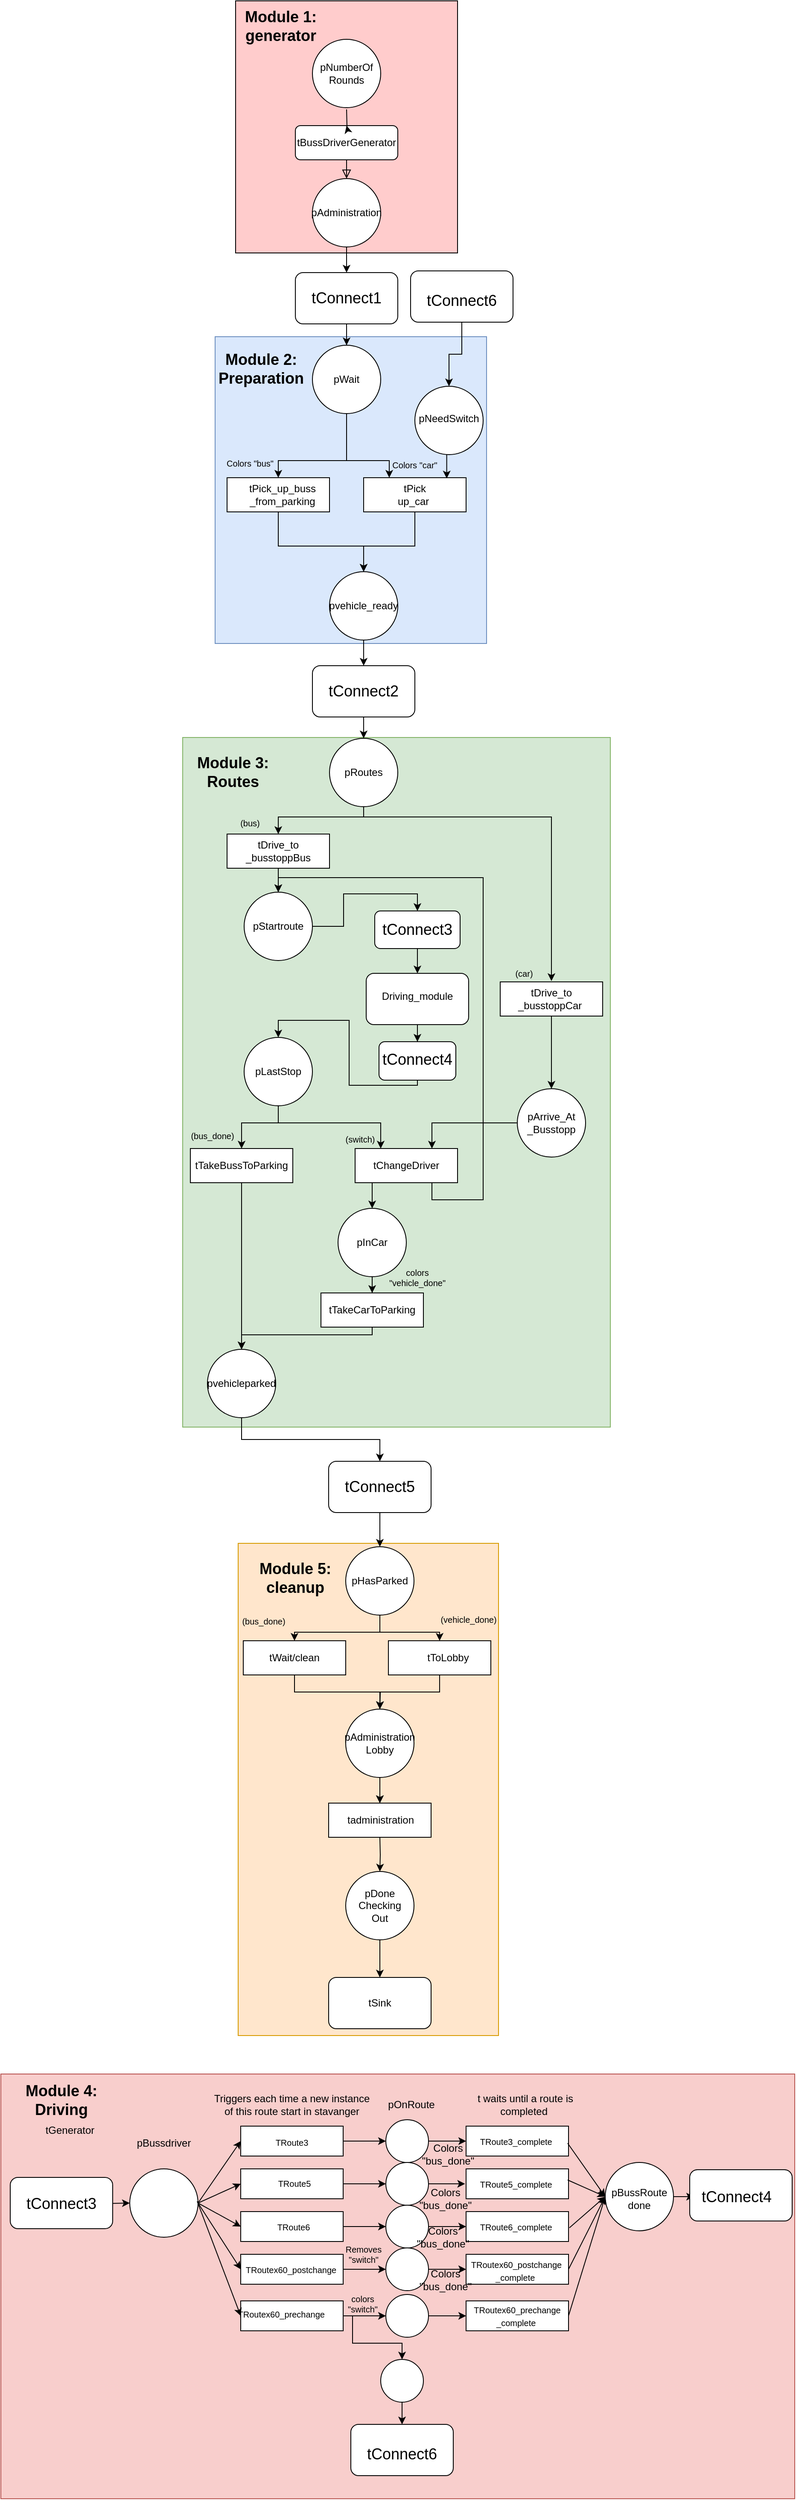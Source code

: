 <mxfile version="15.7.3" type="device"><diagram id="C5RBs43oDa-KdzZeNtuy" name="Page-1"><mxGraphModel dx="2462" dy="1914" grid="0" gridSize="10" guides="1" tooltips="1" connect="1" arrows="1" fold="1" page="0" pageScale="1" pageWidth="827" pageHeight="1169" math="0" shadow="0"><root><mxCell id="WIyWlLk6GJQsqaUBKTNV-0"/><mxCell id="WIyWlLk6GJQsqaUBKTNV-1" parent="WIyWlLk6GJQsqaUBKTNV-0"/><mxCell id="Y0ZDhXcXxqSFaHRM9jwh-70" value="" style="rounded=0;whiteSpace=wrap;html=1;fontSize=12;fillColor=#f8cecc;strokeColor=#b85450;" parent="WIyWlLk6GJQsqaUBKTNV-1" vertex="1"><mxGeometry x="-185" y="2003" width="930" height="497" as="geometry"/></mxCell><mxCell id="UIV8pSgh13lPTZIJmYiK-140" value="" style="rounded=0;whiteSpace=wrap;html=1;fontSize=12;fillColor=#FFCCCC;labelBackgroundColor=#FFCCCC;" parent="WIyWlLk6GJQsqaUBKTNV-1" vertex="1"><mxGeometry x="90" y="-423" width="260" height="295" as="geometry"/></mxCell><mxCell id="UIV8pSgh13lPTZIJmYiK-164" value="" style="rounded=0;whiteSpace=wrap;html=1;fontSize=12;fillColor=#ffe6cc;strokeColor=#d79b00;" parent="WIyWlLk6GJQsqaUBKTNV-1" vertex="1"><mxGeometry x="93" y="1382" width="305" height="576" as="geometry"/></mxCell><mxCell id="UIV8pSgh13lPTZIJmYiK-159" value="" style="rounded=0;whiteSpace=wrap;html=1;fontSize=12;fillColor=#dae8fc;strokeColor=#6c8ebf;" parent="WIyWlLk6GJQsqaUBKTNV-1" vertex="1"><mxGeometry x="66" y="-30" width="318" height="359" as="geometry"/></mxCell><mxCell id="UIV8pSgh13lPTZIJmYiK-162" value="" style="rounded=0;whiteSpace=wrap;html=1;fontSize=12;fillColor=#d5e8d4;strokeColor=#82b366;" parent="WIyWlLk6GJQsqaUBKTNV-1" vertex="1"><mxGeometry x="28" y="439" width="501" height="807" as="geometry"/></mxCell><mxCell id="WIyWlLk6GJQsqaUBKTNV-2" value="" style="rounded=0;html=1;jettySize=auto;orthogonalLoop=1;fontSize=11;endArrow=block;endFill=0;endSize=8;strokeWidth=1;shadow=0;labelBackgroundColor=none;edgeStyle=orthogonalEdgeStyle;" parent="WIyWlLk6GJQsqaUBKTNV-1" source="WIyWlLk6GJQsqaUBKTNV-3" target="UIV8pSgh13lPTZIJmYiK-0" edge="1"><mxGeometry relative="1" as="geometry"><mxPoint x="220" y="-195" as="targetPoint"/></mxGeometry></mxCell><mxCell id="WIyWlLk6GJQsqaUBKTNV-3" value="tBussDriverGenerator" style="rounded=1;whiteSpace=wrap;html=1;fontSize=12;glass=0;strokeWidth=1;shadow=0;" parent="WIyWlLk6GJQsqaUBKTNV-1" vertex="1"><mxGeometry x="160" y="-277" width="120" height="40" as="geometry"/></mxCell><mxCell id="UIV8pSgh13lPTZIJmYiK-4" style="edgeStyle=orthogonalEdgeStyle;rounded=0;orthogonalLoop=1;jettySize=auto;html=1;entryX=0.5;entryY=0;entryDx=0;entryDy=0;exitX=0.5;exitY=1;exitDx=0;exitDy=0;" parent="WIyWlLk6GJQsqaUBKTNV-1" source="UIV8pSgh13lPTZIJmYiK-154" target="UIV8pSgh13lPTZIJmYiK-3" edge="1"><mxGeometry relative="1" as="geometry"><Array as="points"><mxPoint x="220" y="115"/><mxPoint x="140" y="115"/></Array></mxGeometry></mxCell><mxCell id="UIV8pSgh13lPTZIJmYiK-116" style="edgeStyle=orthogonalEdgeStyle;rounded=0;orthogonalLoop=1;jettySize=auto;html=1;entryX=0.25;entryY=0;entryDx=0;entryDy=0;fontSize=12;exitX=0.5;exitY=1;exitDx=0;exitDy=0;" parent="WIyWlLk6GJQsqaUBKTNV-1" source="UIV8pSgh13lPTZIJmYiK-154" target="UIV8pSgh13lPTZIJmYiK-115" edge="1"><mxGeometry relative="1" as="geometry"><Array as="points"><mxPoint x="220" y="115"/><mxPoint x="270" y="115"/></Array></mxGeometry></mxCell><mxCell id="UIV8pSgh13lPTZIJmYiK-0" value="" style="ellipse;whiteSpace=wrap;html=1;aspect=fixed;" parent="WIyWlLk6GJQsqaUBKTNV-1" vertex="1"><mxGeometry x="180" y="-215" width="80" height="80" as="geometry"/></mxCell><mxCell id="UIV8pSgh13lPTZIJmYiK-1" value="pAdministration" style="text;html=1;strokeColor=none;fillColor=none;align=center;verticalAlign=middle;whiteSpace=wrap;rounded=0;" parent="WIyWlLk6GJQsqaUBKTNV-1" vertex="1"><mxGeometry x="200" y="-185" width="40" height="20" as="geometry"/></mxCell><mxCell id="UIV8pSgh13lPTZIJmYiK-63" style="edgeStyle=orthogonalEdgeStyle;rounded=0;orthogonalLoop=1;jettySize=auto;html=1;entryX=0.5;entryY=0;entryDx=0;entryDy=0;fontSize=12;" parent="WIyWlLk6GJQsqaUBKTNV-1" source="UIV8pSgh13lPTZIJmYiK-2" target="UIV8pSgh13lPTZIJmYiK-59" edge="1"><mxGeometry relative="1" as="geometry"><Array as="points"/></mxGeometry></mxCell><mxCell id="UIV8pSgh13lPTZIJmYiK-2" value="" style="rounded=0;whiteSpace=wrap;html=1;" parent="WIyWlLk6GJQsqaUBKTNV-1" vertex="1"><mxGeometry x="400" y="725" width="120" height="40" as="geometry"/></mxCell><mxCell id="UIV8pSgh13lPTZIJmYiK-15" style="edgeStyle=orthogonalEdgeStyle;rounded=0;orthogonalLoop=1;jettySize=auto;html=1;" parent="WIyWlLk6GJQsqaUBKTNV-1" source="UIV8pSgh13lPTZIJmYiK-3" target="UIV8pSgh13lPTZIJmYiK-21" edge="1"><mxGeometry relative="1" as="geometry"><mxPoint x="140" y="235" as="targetPoint"/><Array as="points"><mxPoint x="140" y="215"/><mxPoint x="240" y="215"/></Array></mxGeometry></mxCell><mxCell id="UIV8pSgh13lPTZIJmYiK-3" value="" style="rounded=0;whiteSpace=wrap;html=1;" parent="WIyWlLk6GJQsqaUBKTNV-1" vertex="1"><mxGeometry x="80" y="135" width="120" height="40" as="geometry"/></mxCell><mxCell id="UIV8pSgh13lPTZIJmYiK-6" value="tPick_up_buss&lt;br&gt;_from_parking" style="text;html=1;strokeColor=none;fillColor=none;align=center;verticalAlign=middle;whiteSpace=wrap;rounded=0;" parent="WIyWlLk6GJQsqaUBKTNV-1" vertex="1"><mxGeometry x="100" y="145" width="90" height="20" as="geometry"/></mxCell><mxCell id="UIV8pSgh13lPTZIJmYiK-7" value="tDrive_to _busstoppCar&amp;nbsp;" style="text;html=1;strokeColor=none;fillColor=none;align=center;verticalAlign=middle;whiteSpace=wrap;rounded=0;" parent="WIyWlLk6GJQsqaUBKTNV-1" vertex="1"><mxGeometry x="415" y="735" width="90" height="20" as="geometry"/></mxCell><mxCell id="UIV8pSgh13lPTZIJmYiK-24" style="edgeStyle=orthogonalEdgeStyle;rounded=0;orthogonalLoop=1;jettySize=auto;html=1;entryX=0.5;entryY=0;entryDx=0;entryDy=0;fontSize=18;" parent="WIyWlLk6GJQsqaUBKTNV-1" source="UIV8pSgh13lPTZIJmYiK-21" target="UIV8pSgh13lPTZIJmYiK-23" edge="1"><mxGeometry relative="1" as="geometry"/></mxCell><mxCell id="UIV8pSgh13lPTZIJmYiK-21" value="" style="ellipse;whiteSpace=wrap;html=1;aspect=fixed;" parent="WIyWlLk6GJQsqaUBKTNV-1" vertex="1"><mxGeometry x="200" y="245" width="80" height="80" as="geometry"/></mxCell><mxCell id="UIV8pSgh13lPTZIJmYiK-22" value="pvehicle_ready" style="text;html=1;strokeColor=none;fillColor=none;align=center;verticalAlign=middle;whiteSpace=wrap;rounded=0;" parent="WIyWlLk6GJQsqaUBKTNV-1" vertex="1"><mxGeometry x="220" y="275" width="40" height="20" as="geometry"/></mxCell><mxCell id="UIV8pSgh13lPTZIJmYiK-138" style="edgeStyle=orthogonalEdgeStyle;rounded=0;orthogonalLoop=1;jettySize=auto;html=1;entryX=0.5;entryY=0;entryDx=0;entryDy=0;fontSize=12;" parent="WIyWlLk6GJQsqaUBKTNV-1" source="UIV8pSgh13lPTZIJmYiK-23" target="UIV8pSgh13lPTZIJmYiK-137" edge="1"><mxGeometry relative="1" as="geometry"/></mxCell><mxCell id="UIV8pSgh13lPTZIJmYiK-23" value="" style="rounded=1;whiteSpace=wrap;html=1;" parent="WIyWlLk6GJQsqaUBKTNV-1" vertex="1"><mxGeometry x="180" y="355" width="120" height="60" as="geometry"/></mxCell><mxCell id="UIV8pSgh13lPTZIJmYiK-25" value="tConnect2" style="text;html=1;strokeColor=none;fillColor=none;align=center;verticalAlign=middle;whiteSpace=wrap;rounded=0;fontSize=18;" parent="WIyWlLk6GJQsqaUBKTNV-1" vertex="1"><mxGeometry x="190" y="375" width="100" height="20" as="geometry"/></mxCell><mxCell id="Y0ZDhXcXxqSFaHRM9jwh-4" style="edgeStyle=orthogonalEdgeStyle;rounded=0;orthogonalLoop=1;jettySize=auto;html=1;entryX=0.5;entryY=0;entryDx=0;entryDy=0;" parent="WIyWlLk6GJQsqaUBKTNV-1" source="UIV8pSgh13lPTZIJmYiK-27" target="Y0ZDhXcXxqSFaHRM9jwh-0" edge="1"><mxGeometry relative="1" as="geometry"/></mxCell><mxCell id="UIV8pSgh13lPTZIJmYiK-27" value="" style="ellipse;whiteSpace=wrap;html=1;aspect=fixed;" parent="WIyWlLk6GJQsqaUBKTNV-1" vertex="1"><mxGeometry x="100" y="620" width="80" height="80" as="geometry"/></mxCell><mxCell id="UIV8pSgh13lPTZIJmYiK-29" value="pStartroute" style="text;html=1;strokeColor=none;fillColor=none;align=center;verticalAlign=middle;whiteSpace=wrap;rounded=0;fontSize=12;" parent="WIyWlLk6GJQsqaUBKTNV-1" vertex="1"><mxGeometry x="120" y="650" width="40" height="20" as="geometry"/></mxCell><mxCell id="UIV8pSgh13lPTZIJmYiK-54" style="edgeStyle=orthogonalEdgeStyle;rounded=0;orthogonalLoop=1;jettySize=auto;html=1;fontSize=12;entryX=0.5;entryY=0;entryDx=0;entryDy=0;" parent="WIyWlLk6GJQsqaUBKTNV-1" source="UIV8pSgh13lPTZIJmYiK-43" target="UIV8pSgh13lPTZIJmYiK-52" edge="1"><mxGeometry relative="1" as="geometry"><Array as="points"><mxPoint x="140" y="890"/><mxPoint x="97" y="890"/></Array></mxGeometry></mxCell><mxCell id="UIV8pSgh13lPTZIJmYiK-55" style="edgeStyle=orthogonalEdgeStyle;rounded=0;orthogonalLoop=1;jettySize=auto;html=1;entryX=0.25;entryY=0;entryDx=0;entryDy=0;fontSize=12;" parent="WIyWlLk6GJQsqaUBKTNV-1" source="UIV8pSgh13lPTZIJmYiK-43" target="UIV8pSgh13lPTZIJmYiK-53" edge="1"><mxGeometry relative="1" as="geometry"><Array as="points"><mxPoint x="140" y="890"/><mxPoint x="260" y="890"/></Array></mxGeometry></mxCell><mxCell id="UIV8pSgh13lPTZIJmYiK-43" value="" style="ellipse;whiteSpace=wrap;html=1;aspect=fixed;fontSize=12;" parent="WIyWlLk6GJQsqaUBKTNV-1" vertex="1"><mxGeometry x="100" y="790" width="80" height="80" as="geometry"/></mxCell><mxCell id="UIV8pSgh13lPTZIJmYiK-44" value="pLastStop" style="text;html=1;strokeColor=none;fillColor=none;align=center;verticalAlign=middle;whiteSpace=wrap;rounded=0;fontSize=12;" parent="WIyWlLk6GJQsqaUBKTNV-1" vertex="1"><mxGeometry x="120" y="820" width="40" height="20" as="geometry"/></mxCell><mxCell id="UIV8pSgh13lPTZIJmYiK-70" style="edgeStyle=orthogonalEdgeStyle;rounded=0;orthogonalLoop=1;jettySize=auto;html=1;entryX=0.5;entryY=0;entryDx=0;entryDy=0;fontSize=12;" parent="WIyWlLk6GJQsqaUBKTNV-1" source="UIV8pSgh13lPTZIJmYiK-52" target="UIV8pSgh13lPTZIJmYiK-69" edge="1"><mxGeometry relative="1" as="geometry"/></mxCell><mxCell id="UIV8pSgh13lPTZIJmYiK-52" value="" style="rounded=0;whiteSpace=wrap;html=1;" parent="WIyWlLk6GJQsqaUBKTNV-1" vertex="1"><mxGeometry x="37" y="920" width="120" height="40" as="geometry"/></mxCell><mxCell id="UIV8pSgh13lPTZIJmYiK-97" style="edgeStyle=orthogonalEdgeStyle;rounded=0;orthogonalLoop=1;jettySize=auto;html=1;fontSize=12;" parent="WIyWlLk6GJQsqaUBKTNV-1" source="UIV8pSgh13lPTZIJmYiK-53" target="UIV8pSgh13lPTZIJmYiK-95" edge="1"><mxGeometry relative="1" as="geometry"><Array as="points"><mxPoint x="250" y="970"/><mxPoint x="250" y="970"/></Array></mxGeometry></mxCell><mxCell id="UIV8pSgh13lPTZIJmYiK-151" style="edgeStyle=orthogonalEdgeStyle;rounded=0;orthogonalLoop=1;jettySize=auto;html=1;exitX=0.75;exitY=1;exitDx=0;exitDy=0;entryX=0.5;entryY=0;entryDx=0;entryDy=0;fontSize=12;" parent="WIyWlLk6GJQsqaUBKTNV-1" source="UIV8pSgh13lPTZIJmYiK-53" target="UIV8pSgh13lPTZIJmYiK-27" edge="1"><mxGeometry relative="1" as="geometry"><Array as="points"><mxPoint x="320" y="980"/><mxPoint x="380" y="980"/><mxPoint x="380" y="603"/><mxPoint x="140" y="603"/></Array></mxGeometry></mxCell><mxCell id="UIV8pSgh13lPTZIJmYiK-53" value="" style="rounded=0;whiteSpace=wrap;html=1;" parent="WIyWlLk6GJQsqaUBKTNV-1" vertex="1"><mxGeometry x="230" y="920" width="120" height="40" as="geometry"/></mxCell><mxCell id="UIV8pSgh13lPTZIJmYiK-56" value="tTakeBussToParking" style="text;html=1;strokeColor=none;fillColor=none;align=center;verticalAlign=middle;whiteSpace=wrap;rounded=0;fontSize=12;" parent="WIyWlLk6GJQsqaUBKTNV-1" vertex="1"><mxGeometry x="77" y="930" width="40" height="20" as="geometry"/></mxCell><mxCell id="UIV8pSgh13lPTZIJmYiK-57" value="tChangeDriver" style="text;html=1;strokeColor=none;fillColor=none;align=center;verticalAlign=middle;whiteSpace=wrap;rounded=0;fontSize=12;" parent="WIyWlLk6GJQsqaUBKTNV-1" vertex="1"><mxGeometry x="270" y="930" width="40" height="20" as="geometry"/></mxCell><mxCell id="UIV8pSgh13lPTZIJmYiK-61" style="edgeStyle=orthogonalEdgeStyle;rounded=0;orthogonalLoop=1;jettySize=auto;html=1;entryX=0.75;entryY=0;entryDx=0;entryDy=0;fontSize=12;" parent="WIyWlLk6GJQsqaUBKTNV-1" source="UIV8pSgh13lPTZIJmYiK-59" target="UIV8pSgh13lPTZIJmYiK-53" edge="1"><mxGeometry relative="1" as="geometry"/></mxCell><mxCell id="UIV8pSgh13lPTZIJmYiK-59" value="" style="ellipse;whiteSpace=wrap;html=1;aspect=fixed;fontSize=12;" parent="WIyWlLk6GJQsqaUBKTNV-1" vertex="1"><mxGeometry x="420" y="850" width="80" height="80" as="geometry"/></mxCell><mxCell id="UIV8pSgh13lPTZIJmYiK-64" value="pArrive_At _Busstopp" style="text;html=1;strokeColor=none;fillColor=none;align=center;verticalAlign=middle;whiteSpace=wrap;rounded=0;fontSize=12;" parent="WIyWlLk6GJQsqaUBKTNV-1" vertex="1"><mxGeometry x="440" y="880" width="40" height="20" as="geometry"/></mxCell><mxCell id="UIV8pSgh13lPTZIJmYiK-66" style="edgeStyle=orthogonalEdgeStyle;rounded=0;orthogonalLoop=1;jettySize=auto;html=1;entryX=0.5;entryY=0;entryDx=0;entryDy=0;fontSize=18;" parent="WIyWlLk6GJQsqaUBKTNV-1" source="UIV8pSgh13lPTZIJmYiK-67" edge="1"><mxGeometry relative="1" as="geometry"><mxPoint x="259" y="1386" as="targetPoint"/></mxGeometry></mxCell><mxCell id="UIV8pSgh13lPTZIJmYiK-67" value="" style="rounded=1;whiteSpace=wrap;html=1;" parent="WIyWlLk6GJQsqaUBKTNV-1" vertex="1"><mxGeometry x="199" y="1286" width="120" height="60" as="geometry"/></mxCell><mxCell id="UIV8pSgh13lPTZIJmYiK-68" value="tConnect5" style="text;html=1;strokeColor=none;fillColor=none;align=center;verticalAlign=middle;whiteSpace=wrap;rounded=0;fontSize=18;" parent="WIyWlLk6GJQsqaUBKTNV-1" vertex="1"><mxGeometry x="209" y="1306" width="100" height="20" as="geometry"/></mxCell><mxCell id="Y0ZDhXcXxqSFaHRM9jwh-11" style="edgeStyle=orthogonalEdgeStyle;rounded=0;orthogonalLoop=1;jettySize=auto;html=1;entryX=0.5;entryY=0;entryDx=0;entryDy=0;exitX=0.5;exitY=1;exitDx=0;exitDy=0;" parent="WIyWlLk6GJQsqaUBKTNV-1" source="UIV8pSgh13lPTZIJmYiK-69" target="UIV8pSgh13lPTZIJmYiK-67" edge="1"><mxGeometry relative="1" as="geometry"/></mxCell><mxCell id="UIV8pSgh13lPTZIJmYiK-69" value="" style="ellipse;whiteSpace=wrap;html=1;aspect=fixed;fontSize=12;" parent="WIyWlLk6GJQsqaUBKTNV-1" vertex="1"><mxGeometry x="57" y="1155" width="80" height="80" as="geometry"/></mxCell><mxCell id="UIV8pSgh13lPTZIJmYiK-71" value="pvehicleparked" style="text;html=1;strokeColor=none;fillColor=none;align=center;verticalAlign=middle;whiteSpace=wrap;rounded=0;fontSize=12;" parent="WIyWlLk6GJQsqaUBKTNV-1" vertex="1"><mxGeometry x="77" y="1185" width="40" height="20" as="geometry"/></mxCell><mxCell id="UIV8pSgh13lPTZIJmYiK-78" style="edgeStyle=orthogonalEdgeStyle;rounded=0;orthogonalLoop=1;jettySize=auto;html=1;entryX=0.5;entryY=0;entryDx=0;entryDy=0;fontSize=12;" parent="WIyWlLk6GJQsqaUBKTNV-1" source="UIV8pSgh13lPTZIJmYiK-74" target="UIV8pSgh13lPTZIJmYiK-77" edge="1"><mxGeometry relative="1" as="geometry"><Array as="points"><mxPoint x="259" y="1486"/><mxPoint x="159" y="1486"/></Array></mxGeometry></mxCell><mxCell id="UIV8pSgh13lPTZIJmYiK-168" style="edgeStyle=orthogonalEdgeStyle;rounded=0;orthogonalLoop=1;jettySize=auto;html=1;entryX=0.5;entryY=0;entryDx=0;entryDy=0;fontSize=12;" parent="WIyWlLk6GJQsqaUBKTNV-1" source="UIV8pSgh13lPTZIJmYiK-74" target="UIV8pSgh13lPTZIJmYiK-166" edge="1"><mxGeometry relative="1" as="geometry"><Array as="points"><mxPoint x="259" y="1486"/><mxPoint x="329" y="1486"/></Array></mxGeometry></mxCell><mxCell id="UIV8pSgh13lPTZIJmYiK-74" value="" style="ellipse;whiteSpace=wrap;html=1;aspect=fixed;fontSize=12;" parent="WIyWlLk6GJQsqaUBKTNV-1" vertex="1"><mxGeometry x="219" y="1386" width="80" height="80" as="geometry"/></mxCell><mxCell id="UIV8pSgh13lPTZIJmYiK-75" value="pHasParked" style="text;html=1;strokeColor=none;fillColor=none;align=center;verticalAlign=middle;whiteSpace=wrap;rounded=0;fontSize=12;" parent="WIyWlLk6GJQsqaUBKTNV-1" vertex="1"><mxGeometry x="239" y="1416" width="40" height="20" as="geometry"/></mxCell><mxCell id="UIV8pSgh13lPTZIJmYiK-77" value="" style="rounded=0;whiteSpace=wrap;html=1;" parent="WIyWlLk6GJQsqaUBKTNV-1" vertex="1"><mxGeometry x="99" y="1496" width="120" height="40" as="geometry"/></mxCell><mxCell id="UIV8pSgh13lPTZIJmYiK-79" value="tWait/clean" style="text;html=1;strokeColor=none;fillColor=none;align=center;verticalAlign=middle;whiteSpace=wrap;rounded=0;fontSize=12;" parent="WIyWlLk6GJQsqaUBKTNV-1" vertex="1"><mxGeometry x="139" y="1506" width="40" height="20" as="geometry"/></mxCell><mxCell id="UIV8pSgh13lPTZIJmYiK-81" style="edgeStyle=orthogonalEdgeStyle;rounded=0;orthogonalLoop=1;jettySize=auto;html=1;entryX=0.5;entryY=0;entryDx=0;entryDy=0;fontSize=18;exitX=0.5;exitY=1;exitDx=0;exitDy=0;" parent="WIyWlLk6GJQsqaUBKTNV-1" source="UIV8pSgh13lPTZIJmYiK-77" edge="1"><mxGeometry relative="1" as="geometry"><mxPoint x="259" y="1576" as="targetPoint"/><mxPoint x="259" y="1536" as="sourcePoint"/></mxGeometry></mxCell><mxCell id="UIV8pSgh13lPTZIJmYiK-82" style="edgeStyle=orthogonalEdgeStyle;rounded=0;orthogonalLoop=1;jettySize=auto;html=1;entryX=0.5;entryY=0;entryDx=0;entryDy=0;fontSize=12;" parent="WIyWlLk6GJQsqaUBKTNV-1" source="UIV8pSgh13lPTZIJmYiK-83" edge="1"><mxGeometry relative="1" as="geometry"><mxPoint x="259" y="1686" as="targetPoint"/></mxGeometry></mxCell><mxCell id="UIV8pSgh13lPTZIJmYiK-83" value="" style="ellipse;whiteSpace=wrap;html=1;aspect=fixed;fontSize=12;" parent="WIyWlLk6GJQsqaUBKTNV-1" vertex="1"><mxGeometry x="219" y="1576" width="80" height="80" as="geometry"/></mxCell><mxCell id="UIV8pSgh13lPTZIJmYiK-84" value="pAdministration Lobby" style="text;html=1;strokeColor=none;fillColor=none;align=center;verticalAlign=middle;whiteSpace=wrap;rounded=0;fontSize=12;" parent="WIyWlLk6GJQsqaUBKTNV-1" vertex="1"><mxGeometry x="239" y="1606" width="40" height="20" as="geometry"/></mxCell><mxCell id="UIV8pSgh13lPTZIJmYiK-85" style="edgeStyle=orthogonalEdgeStyle;rounded=0;orthogonalLoop=1;jettySize=auto;html=1;entryX=0.5;entryY=0;entryDx=0;entryDy=0;fontSize=12;" parent="WIyWlLk6GJQsqaUBKTNV-1" target="UIV8pSgh13lPTZIJmYiK-86" edge="1"><mxGeometry relative="1" as="geometry"><mxPoint x="259" y="1656" as="sourcePoint"/></mxGeometry></mxCell><mxCell id="UIV8pSgh13lPTZIJmYiK-86" value="" style="rounded=0;whiteSpace=wrap;html=1;" parent="WIyWlLk6GJQsqaUBKTNV-1" vertex="1"><mxGeometry x="199" y="1686" width="120" height="40" as="geometry"/></mxCell><mxCell id="UIV8pSgh13lPTZIJmYiK-87" value="tadministration" style="text;html=1;strokeColor=none;fillColor=none;align=center;verticalAlign=middle;whiteSpace=wrap;rounded=0;fontSize=12;" parent="WIyWlLk6GJQsqaUBKTNV-1" vertex="1"><mxGeometry x="240" y="1696" width="40" height="20" as="geometry"/></mxCell><mxCell id="UIV8pSgh13lPTZIJmYiK-88" style="edgeStyle=orthogonalEdgeStyle;rounded=0;orthogonalLoop=1;jettySize=auto;html=1;entryX=0.5;entryY=0;entryDx=0;entryDy=0;fontSize=18;" parent="WIyWlLk6GJQsqaUBKTNV-1" edge="1"><mxGeometry relative="1" as="geometry"><mxPoint x="259" y="1766" as="targetPoint"/><mxPoint x="259" y="1726" as="sourcePoint"/></mxGeometry></mxCell><mxCell id="UIV8pSgh13lPTZIJmYiK-93" style="edgeStyle=orthogonalEdgeStyle;rounded=0;orthogonalLoop=1;jettySize=auto;html=1;fontSize=12;entryX=0.5;entryY=0;entryDx=0;entryDy=0;" parent="WIyWlLk6GJQsqaUBKTNV-1" source="UIV8pSgh13lPTZIJmYiK-90" target="UIV8pSgh13lPTZIJmYiK-92" edge="1"><mxGeometry relative="1" as="geometry"><mxPoint x="259" y="1886" as="targetPoint"/></mxGeometry></mxCell><mxCell id="UIV8pSgh13lPTZIJmYiK-90" value="" style="ellipse;whiteSpace=wrap;html=1;aspect=fixed;fontSize=12;" parent="WIyWlLk6GJQsqaUBKTNV-1" vertex="1"><mxGeometry x="219" y="1766" width="80" height="80" as="geometry"/></mxCell><mxCell id="UIV8pSgh13lPTZIJmYiK-91" value="pDone&lt;br&gt;Checking&lt;br&gt;Out" style="text;html=1;strokeColor=none;fillColor=none;align=center;verticalAlign=middle;whiteSpace=wrap;rounded=0;fontSize=12;" parent="WIyWlLk6GJQsqaUBKTNV-1" vertex="1"><mxGeometry x="239" y="1796" width="40" height="20" as="geometry"/></mxCell><mxCell id="UIV8pSgh13lPTZIJmYiK-92" value="" style="rounded=1;whiteSpace=wrap;html=1;fontSize=12;" parent="WIyWlLk6GJQsqaUBKTNV-1" vertex="1"><mxGeometry x="199" y="1890" width="120" height="60" as="geometry"/></mxCell><mxCell id="UIV8pSgh13lPTZIJmYiK-94" value="tSink" style="text;html=1;strokeColor=none;fillColor=none;align=center;verticalAlign=middle;whiteSpace=wrap;rounded=0;fontSize=12;" parent="WIyWlLk6GJQsqaUBKTNV-1" vertex="1"><mxGeometry x="239" y="1910" width="40" height="20" as="geometry"/></mxCell><mxCell id="UIV8pSgh13lPTZIJmYiK-106" style="edgeStyle=orthogonalEdgeStyle;rounded=0;orthogonalLoop=1;jettySize=auto;html=1;entryX=0.5;entryY=0;entryDx=0;entryDy=0;fontSize=12;" parent="WIyWlLk6GJQsqaUBKTNV-1" source="UIV8pSgh13lPTZIJmYiK-95" target="UIV8pSgh13lPTZIJmYiK-104" edge="1"><mxGeometry relative="1" as="geometry"/></mxCell><mxCell id="UIV8pSgh13lPTZIJmYiK-95" value="" style="ellipse;whiteSpace=wrap;html=1;aspect=fixed;fontSize=12;" parent="WIyWlLk6GJQsqaUBKTNV-1" vertex="1"><mxGeometry x="210" y="990" width="80" height="80" as="geometry"/></mxCell><mxCell id="UIV8pSgh13lPTZIJmYiK-96" value="pInCar" style="text;html=1;strokeColor=none;fillColor=none;align=center;verticalAlign=middle;whiteSpace=wrap;rounded=0;fontSize=12;" parent="WIyWlLk6GJQsqaUBKTNV-1" vertex="1"><mxGeometry x="230" y="1020" width="40" height="20" as="geometry"/></mxCell><mxCell id="UIV8pSgh13lPTZIJmYiK-130" style="edgeStyle=orthogonalEdgeStyle;rounded=0;orthogonalLoop=1;jettySize=auto;html=1;fontSize=12;entryX=0.5;entryY=0;entryDx=0;entryDy=0;" parent="WIyWlLk6GJQsqaUBKTNV-1" source="UIV8pSgh13lPTZIJmYiK-104" target="UIV8pSgh13lPTZIJmYiK-69" edge="1"><mxGeometry relative="1" as="geometry"><mxPoint x="20" y="990" as="targetPoint"/><Array as="points"><mxPoint x="250" y="1138"/><mxPoint x="97" y="1138"/></Array></mxGeometry></mxCell><mxCell id="UIV8pSgh13lPTZIJmYiK-104" value="" style="rounded=0;whiteSpace=wrap;html=1;" parent="WIyWlLk6GJQsqaUBKTNV-1" vertex="1"><mxGeometry x="190" y="1089" width="120" height="40" as="geometry"/></mxCell><mxCell id="UIV8pSgh13lPTZIJmYiK-105" value="tTakeCarToParking" style="text;html=1;strokeColor=none;fillColor=none;align=center;verticalAlign=middle;whiteSpace=wrap;rounded=0;fontSize=12;" parent="WIyWlLk6GJQsqaUBKTNV-1" vertex="1"><mxGeometry x="230" y="1099" width="40" height="20" as="geometry"/></mxCell><mxCell id="UIV8pSgh13lPTZIJmYiK-115" value="" style="rounded=0;whiteSpace=wrap;html=1;" parent="WIyWlLk6GJQsqaUBKTNV-1" vertex="1"><mxGeometry x="240" y="135" width="120" height="40" as="geometry"/></mxCell><mxCell id="UIV8pSgh13lPTZIJmYiK-136" style="edgeStyle=orthogonalEdgeStyle;rounded=0;orthogonalLoop=1;jettySize=auto;html=1;fontSize=12;" parent="WIyWlLk6GJQsqaUBKTNV-1" target="UIV8pSgh13lPTZIJmYiK-21" edge="1"><mxGeometry relative="1" as="geometry"><Array as="points"><mxPoint x="300" y="215"/><mxPoint x="240" y="215"/></Array><mxPoint x="300" y="175" as="sourcePoint"/></mxGeometry></mxCell><mxCell id="UIV8pSgh13lPTZIJmYiK-112" value="tPick up_car&amp;nbsp;" style="text;html=1;strokeColor=none;fillColor=none;align=center;verticalAlign=middle;whiteSpace=wrap;rounded=0;fontSize=12;" parent="WIyWlLk6GJQsqaUBKTNV-1" vertex="1"><mxGeometry x="280" y="145" width="40" height="20" as="geometry"/></mxCell><mxCell id="UIV8pSgh13lPTZIJmYiK-144" style="edgeStyle=orthogonalEdgeStyle;rounded=0;orthogonalLoop=1;jettySize=auto;html=1;entryX=0.5;entryY=0;entryDx=0;entryDy=0;fontSize=12;" parent="WIyWlLk6GJQsqaUBKTNV-1" source="UIV8pSgh13lPTZIJmYiK-137" target="UIV8pSgh13lPTZIJmYiK-141" edge="1"><mxGeometry relative="1" as="geometry"><Array as="points"><mxPoint x="240" y="532"/><mxPoint x="140" y="532"/></Array></mxGeometry></mxCell><mxCell id="UIV8pSgh13lPTZIJmYiK-149" style="edgeStyle=orthogonalEdgeStyle;rounded=0;orthogonalLoop=1;jettySize=auto;html=1;fontSize=12;" parent="WIyWlLk6GJQsqaUBKTNV-1" edge="1"><mxGeometry relative="1" as="geometry"><mxPoint x="240" y="522" as="sourcePoint"/><mxPoint x="460" y="724" as="targetPoint"/><Array as="points"><mxPoint x="240" y="532"/><mxPoint x="460" y="532"/></Array></mxGeometry></mxCell><mxCell id="UIV8pSgh13lPTZIJmYiK-137" value="" style="ellipse;whiteSpace=wrap;html=1;aspect=fixed;" parent="WIyWlLk6GJQsqaUBKTNV-1" vertex="1"><mxGeometry x="200" y="440" width="80" height="80" as="geometry"/></mxCell><mxCell id="UIV8pSgh13lPTZIJmYiK-139" value="pRoutes" style="text;html=1;strokeColor=none;fillColor=none;align=center;verticalAlign=middle;whiteSpace=wrap;rounded=0;fontSize=12;" parent="WIyWlLk6GJQsqaUBKTNV-1" vertex="1"><mxGeometry x="220" y="470" width="40" height="20" as="geometry"/></mxCell><mxCell id="UIV8pSgh13lPTZIJmYiK-146" style="edgeStyle=orthogonalEdgeStyle;rounded=0;orthogonalLoop=1;jettySize=auto;html=1;fontSize=12;" parent="WIyWlLk6GJQsqaUBKTNV-1" source="UIV8pSgh13lPTZIJmYiK-141" target="UIV8pSgh13lPTZIJmYiK-27" edge="1"><mxGeometry relative="1" as="geometry"/></mxCell><mxCell id="UIV8pSgh13lPTZIJmYiK-141" value="" style="rounded=0;whiteSpace=wrap;html=1;" parent="WIyWlLk6GJQsqaUBKTNV-1" vertex="1"><mxGeometry x="80" y="552" width="120" height="40" as="geometry"/></mxCell><mxCell id="UIV8pSgh13lPTZIJmYiK-142" value="tDrive_to _busstoppBus" style="text;html=1;strokeColor=none;fillColor=none;align=center;verticalAlign=middle;whiteSpace=wrap;rounded=0;" parent="WIyWlLk6GJQsqaUBKTNV-1" vertex="1"><mxGeometry x="95" y="562" width="90" height="20" as="geometry"/></mxCell><mxCell id="UIV8pSgh13lPTZIJmYiK-152" style="edgeStyle=orthogonalEdgeStyle;rounded=0;orthogonalLoop=1;jettySize=auto;html=1;entryX=0.5;entryY=0;entryDx=0;entryDy=0;fontSize=18;" parent="WIyWlLk6GJQsqaUBKTNV-1" target="UIV8pSgh13lPTZIJmYiK-154" edge="1"><mxGeometry relative="1" as="geometry"><mxPoint x="220" y="-135" as="sourcePoint"/></mxGeometry></mxCell><mxCell id="UIV8pSgh13lPTZIJmYiK-153" style="edgeStyle=orthogonalEdgeStyle;rounded=0;orthogonalLoop=1;jettySize=auto;html=1;entryX=0.5;entryY=0;entryDx=0;entryDy=0;fontSize=12;" parent="WIyWlLk6GJQsqaUBKTNV-1" source="UIV8pSgh13lPTZIJmYiK-154" edge="1"><mxGeometry relative="1" as="geometry"><mxPoint x="220" y="-20" as="targetPoint"/></mxGeometry></mxCell><mxCell id="UIV8pSgh13lPTZIJmYiK-154" value="" style="rounded=1;whiteSpace=wrap;html=1;" parent="WIyWlLk6GJQsqaUBKTNV-1" vertex="1"><mxGeometry x="160" y="-105" width="120" height="60" as="geometry"/></mxCell><mxCell id="UIV8pSgh13lPTZIJmYiK-155" value="tConnect1" style="text;html=1;strokeColor=none;fillColor=none;align=center;verticalAlign=middle;whiteSpace=wrap;rounded=0;fontSize=18;" parent="WIyWlLk6GJQsqaUBKTNV-1" vertex="1"><mxGeometry x="170" y="-85" width="100" height="20" as="geometry"/></mxCell><mxCell id="UIV8pSgh13lPTZIJmYiK-156" value="" style="ellipse;whiteSpace=wrap;html=1;aspect=fixed;" parent="WIyWlLk6GJQsqaUBKTNV-1" vertex="1"><mxGeometry x="180" y="-20" width="80" height="80" as="geometry"/></mxCell><mxCell id="UIV8pSgh13lPTZIJmYiK-157" value="pWait" style="text;html=1;strokeColor=none;fillColor=none;align=center;verticalAlign=middle;whiteSpace=wrap;rounded=0;" parent="WIyWlLk6GJQsqaUBKTNV-1" vertex="1"><mxGeometry x="200" y="10" width="40" height="20" as="geometry"/></mxCell><mxCell id="UIV8pSgh13lPTZIJmYiK-19" value="Module 1: generator" style="text;html=1;strokeColor=none;fillColor=none;align=center;verticalAlign=middle;whiteSpace=wrap;rounded=0;fontStyle=1;fontSize=18;" parent="WIyWlLk6GJQsqaUBKTNV-1" vertex="1"><mxGeometry x="93" y="-403" width="100" height="20" as="geometry"/></mxCell><mxCell id="UIV8pSgh13lPTZIJmYiK-158" value="Module 2: Preparation" style="text;html=1;strokeColor=none;fillColor=none;align=center;verticalAlign=middle;whiteSpace=wrap;rounded=0;fontStyle=1;fontSize=18;" parent="WIyWlLk6GJQsqaUBKTNV-1" vertex="1"><mxGeometry x="70" y="-20" width="100" height="55" as="geometry"/></mxCell><mxCell id="UIV8pSgh13lPTZIJmYiK-163" value="Module 3: Routes" style="text;html=1;strokeColor=none;fillColor=none;align=center;verticalAlign=middle;whiteSpace=wrap;rounded=0;fontStyle=1;fontSize=18;" parent="WIyWlLk6GJQsqaUBKTNV-1" vertex="1"><mxGeometry x="37" y="452.5" width="100" height="55" as="geometry"/></mxCell><mxCell id="UIV8pSgh13lPTZIJmYiK-165" value="Module 5: cleanup" style="text;html=1;strokeColor=none;fillColor=none;align=center;verticalAlign=middle;whiteSpace=wrap;rounded=0;fontStyle=1;fontSize=18;" parent="WIyWlLk6GJQsqaUBKTNV-1" vertex="1"><mxGeometry x="110" y="1395" width="100" height="55" as="geometry"/></mxCell><mxCell id="UIV8pSgh13lPTZIJmYiK-169" style="edgeStyle=orthogonalEdgeStyle;rounded=0;orthogonalLoop=1;jettySize=auto;html=1;fontSize=12;" parent="WIyWlLk6GJQsqaUBKTNV-1" source="UIV8pSgh13lPTZIJmYiK-166" target="UIV8pSgh13lPTZIJmYiK-83" edge="1"><mxGeometry relative="1" as="geometry"/></mxCell><mxCell id="UIV8pSgh13lPTZIJmYiK-166" value="" style="rounded=0;whiteSpace=wrap;html=1;" parent="WIyWlLk6GJQsqaUBKTNV-1" vertex="1"><mxGeometry x="269" y="1496" width="120" height="40" as="geometry"/></mxCell><mxCell id="UIV8pSgh13lPTZIJmYiK-167" value="tToLobby" style="text;html=1;strokeColor=none;fillColor=none;align=center;verticalAlign=middle;whiteSpace=wrap;rounded=0;fontSize=12;" parent="WIyWlLk6GJQsqaUBKTNV-1" vertex="1"><mxGeometry x="319" y="1506" width="40" height="20" as="geometry"/></mxCell><mxCell id="Y0ZDhXcXxqSFaHRM9jwh-8" style="edgeStyle=orthogonalEdgeStyle;rounded=0;orthogonalLoop=1;jettySize=auto;html=1;entryX=0.5;entryY=0;entryDx=0;entryDy=0;" parent="WIyWlLk6GJQsqaUBKTNV-1" source="Y0ZDhXcXxqSFaHRM9jwh-0" target="Y0ZDhXcXxqSFaHRM9jwh-7" edge="1"><mxGeometry relative="1" as="geometry"/></mxCell><mxCell id="Y0ZDhXcXxqSFaHRM9jwh-0" value="" style="rounded=1;whiteSpace=wrap;html=1;" parent="WIyWlLk6GJQsqaUBKTNV-1" vertex="1"><mxGeometry x="253" y="642" width="100" height="44" as="geometry"/></mxCell><mxCell id="Y0ZDhXcXxqSFaHRM9jwh-1" value="tConnect3" style="text;html=1;strokeColor=none;fillColor=none;align=center;verticalAlign=middle;whiteSpace=wrap;rounded=0;fontSize=18;" parent="WIyWlLk6GJQsqaUBKTNV-1" vertex="1"><mxGeometry x="253" y="654" width="100" height="20" as="geometry"/></mxCell><mxCell id="Y0ZDhXcXxqSFaHRM9jwh-5" style="edgeStyle=orthogonalEdgeStyle;rounded=0;orthogonalLoop=1;jettySize=auto;html=1;entryX=0.5;entryY=0;entryDx=0;entryDy=0;" parent="WIyWlLk6GJQsqaUBKTNV-1" source="Y0ZDhXcXxqSFaHRM9jwh-2" target="UIV8pSgh13lPTZIJmYiK-43" edge="1"><mxGeometry relative="1" as="geometry"><Array as="points"><mxPoint x="303" y="846"/><mxPoint x="223" y="846"/><mxPoint x="223" y="770"/><mxPoint x="140" y="770"/></Array></mxGeometry></mxCell><mxCell id="Y0ZDhXcXxqSFaHRM9jwh-2" value="" style="rounded=1;whiteSpace=wrap;html=1;" parent="WIyWlLk6GJQsqaUBKTNV-1" vertex="1"><mxGeometry x="258" y="795" width="90" height="45" as="geometry"/></mxCell><mxCell id="Y0ZDhXcXxqSFaHRM9jwh-3" value="tConnect4" style="text;html=1;strokeColor=none;fillColor=none;align=center;verticalAlign=middle;whiteSpace=wrap;rounded=0;fontSize=18;" parent="WIyWlLk6GJQsqaUBKTNV-1" vertex="1"><mxGeometry x="253" y="806" width="100" height="20" as="geometry"/></mxCell><mxCell id="Y0ZDhXcXxqSFaHRM9jwh-104" style="edgeStyle=orthogonalEdgeStyle;rounded=0;orthogonalLoop=1;jettySize=auto;html=1;entryX=0.5;entryY=0;entryDx=0;entryDy=0;fontSize=17;" parent="WIyWlLk6GJQsqaUBKTNV-1" source="Y0ZDhXcXxqSFaHRM9jwh-7" target="Y0ZDhXcXxqSFaHRM9jwh-2" edge="1"><mxGeometry relative="1" as="geometry"/></mxCell><mxCell id="Y0ZDhXcXxqSFaHRM9jwh-7" value="" style="rounded=1;whiteSpace=wrap;html=1;" parent="WIyWlLk6GJQsqaUBKTNV-1" vertex="1"><mxGeometry x="243" y="715" width="120" height="60" as="geometry"/></mxCell><mxCell id="Y0ZDhXcXxqSFaHRM9jwh-10" value="Driving_module" style="text;html=1;strokeColor=none;fillColor=none;align=center;verticalAlign=middle;whiteSpace=wrap;rounded=0;" parent="WIyWlLk6GJQsqaUBKTNV-1" vertex="1"><mxGeometry x="273" y="727" width="60" height="30" as="geometry"/></mxCell><mxCell id="Y0ZDhXcXxqSFaHRM9jwh-15" style="edgeStyle=orthogonalEdgeStyle;rounded=0;orthogonalLoop=1;jettySize=auto;html=1;" parent="WIyWlLk6GJQsqaUBKTNV-1" target="Y0ZDhXcXxqSFaHRM9jwh-17" edge="1"><mxGeometry relative="1" as="geometry"><mxPoint x="-84" y="2154" as="sourcePoint"/></mxGeometry></mxCell><mxCell id="Y0ZDhXcXxqSFaHRM9jwh-17" value="" style="ellipse;whiteSpace=wrap;html=1;aspect=fixed;" parent="WIyWlLk6GJQsqaUBKTNV-1" vertex="1"><mxGeometry x="-34" y="2114" width="80" height="80" as="geometry"/></mxCell><mxCell id="Y0ZDhXcXxqSFaHRM9jwh-18" value="tGenerator" style="text;html=1;strokeColor=none;fillColor=none;align=center;verticalAlign=middle;whiteSpace=wrap;rounded=0;" parent="WIyWlLk6GJQsqaUBKTNV-1" vertex="1"><mxGeometry x="-134" y="2054" width="60" height="30" as="geometry"/></mxCell><mxCell id="Y0ZDhXcXxqSFaHRM9jwh-19" style="edgeStyle=orthogonalEdgeStyle;rounded=0;orthogonalLoop=1;jettySize=auto;html=1;entryX=0;entryY=0.5;entryDx=0;entryDy=0;" parent="WIyWlLk6GJQsqaUBKTNV-1" source="Y0ZDhXcXxqSFaHRM9jwh-20" target="Y0ZDhXcXxqSFaHRM9jwh-37" edge="1"><mxGeometry relative="1" as="geometry"/></mxCell><mxCell id="Y0ZDhXcXxqSFaHRM9jwh-20" value="" style="rounded=0;whiteSpace=wrap;html=1;" parent="WIyWlLk6GJQsqaUBKTNV-1" vertex="1"><mxGeometry x="96" y="2064" width="120" height="35" as="geometry"/></mxCell><mxCell id="Y0ZDhXcXxqSFaHRM9jwh-22" style="edgeStyle=orthogonalEdgeStyle;rounded=0;orthogonalLoop=1;jettySize=auto;html=1;entryX=0;entryY=0.5;entryDx=0;entryDy=0;" parent="WIyWlLk6GJQsqaUBKTNV-1" source="Y0ZDhXcXxqSFaHRM9jwh-23" target="Y0ZDhXcXxqSFaHRM9jwh-39" edge="1"><mxGeometry relative="1" as="geometry"/></mxCell><mxCell id="Y0ZDhXcXxqSFaHRM9jwh-23" value="" style="rounded=0;whiteSpace=wrap;html=1;" parent="WIyWlLk6GJQsqaUBKTNV-1" vertex="1"><mxGeometry x="96" y="2114" width="120" height="35" as="geometry"/></mxCell><mxCell id="Y0ZDhXcXxqSFaHRM9jwh-25" style="edgeStyle=orthogonalEdgeStyle;rounded=0;orthogonalLoop=1;jettySize=auto;html=1;entryX=0;entryY=0.5;entryDx=0;entryDy=0;" parent="WIyWlLk6GJQsqaUBKTNV-1" source="Y0ZDhXcXxqSFaHRM9jwh-26" target="Y0ZDhXcXxqSFaHRM9jwh-41" edge="1"><mxGeometry relative="1" as="geometry"/></mxCell><mxCell id="Y0ZDhXcXxqSFaHRM9jwh-26" value="" style="rounded=0;whiteSpace=wrap;html=1;" parent="WIyWlLk6GJQsqaUBKTNV-1" vertex="1"><mxGeometry x="96" y="2164" width="120" height="35" as="geometry"/></mxCell><mxCell id="Y0ZDhXcXxqSFaHRM9jwh-28" style="edgeStyle=orthogonalEdgeStyle;rounded=0;orthogonalLoop=1;jettySize=auto;html=1;entryX=0;entryY=0.5;entryDx=0;entryDy=0;" parent="WIyWlLk6GJQsqaUBKTNV-1" source="Y0ZDhXcXxqSFaHRM9jwh-29" target="Y0ZDhXcXxqSFaHRM9jwh-43" edge="1"><mxGeometry relative="1" as="geometry"/></mxCell><mxCell id="Y0ZDhXcXxqSFaHRM9jwh-29" value="" style="rounded=0;whiteSpace=wrap;html=1;" parent="WIyWlLk6GJQsqaUBKTNV-1" vertex="1"><mxGeometry x="96" y="2214" width="120" height="35" as="geometry"/></mxCell><mxCell id="Y0ZDhXcXxqSFaHRM9jwh-31" value="" style="endArrow=classic;html=1;rounded=0;exitX=1;exitY=0.5;exitDx=0;exitDy=0;entryX=0;entryY=0.5;entryDx=0;entryDy=0;" parent="WIyWlLk6GJQsqaUBKTNV-1" source="Y0ZDhXcXxqSFaHRM9jwh-17" target="Y0ZDhXcXxqSFaHRM9jwh-20" edge="1"><mxGeometry width="50" height="50" relative="1" as="geometry"><mxPoint x="186" y="2204" as="sourcePoint"/><mxPoint x="236" y="2154" as="targetPoint"/></mxGeometry></mxCell><mxCell id="Y0ZDhXcXxqSFaHRM9jwh-32" value="" style="endArrow=classic;html=1;rounded=0;entryX=0;entryY=0.5;entryDx=0;entryDy=0;" parent="WIyWlLk6GJQsqaUBKTNV-1" target="Y0ZDhXcXxqSFaHRM9jwh-23" edge="1"><mxGeometry width="50" height="50" relative="1" as="geometry"><mxPoint x="46" y="2154" as="sourcePoint"/><mxPoint x="106" y="2091.5" as="targetPoint"/></mxGeometry></mxCell><mxCell id="Y0ZDhXcXxqSFaHRM9jwh-33" value="" style="endArrow=classic;html=1;rounded=0;entryX=0;entryY=0.5;entryDx=0;entryDy=0;exitX=1;exitY=0.5;exitDx=0;exitDy=0;" parent="WIyWlLk6GJQsqaUBKTNV-1" source="Y0ZDhXcXxqSFaHRM9jwh-17" target="Y0ZDhXcXxqSFaHRM9jwh-26" edge="1"><mxGeometry width="50" height="50" relative="1" as="geometry"><mxPoint x="56" y="2164" as="sourcePoint"/><mxPoint x="106" y="2141.5" as="targetPoint"/></mxGeometry></mxCell><mxCell id="Y0ZDhXcXxqSFaHRM9jwh-34" value="" style="endArrow=classic;html=1;rounded=0;entryX=0;entryY=0.5;entryDx=0;entryDy=0;exitX=1;exitY=0.5;exitDx=0;exitDy=0;" parent="WIyWlLk6GJQsqaUBKTNV-1" source="Y0ZDhXcXxqSFaHRM9jwh-17" target="Y0ZDhXcXxqSFaHRM9jwh-29" edge="1"><mxGeometry width="50" height="50" relative="1" as="geometry"><mxPoint x="56" y="2164" as="sourcePoint"/><mxPoint x="106" y="2191.5" as="targetPoint"/></mxGeometry></mxCell><mxCell id="Y0ZDhXcXxqSFaHRM9jwh-35" value="Triggers each time a new instance of this route start in stavanger" style="text;html=1;strokeColor=none;fillColor=none;align=center;verticalAlign=middle;whiteSpace=wrap;rounded=0;" parent="WIyWlLk6GJQsqaUBKTNV-1" vertex="1"><mxGeometry x="61" y="2024" width="190" height="30" as="geometry"/></mxCell><mxCell id="Y0ZDhXcXxqSFaHRM9jwh-36" style="edgeStyle=orthogonalEdgeStyle;rounded=0;orthogonalLoop=1;jettySize=auto;html=1;entryX=0;entryY=0.5;entryDx=0;entryDy=0;" parent="WIyWlLk6GJQsqaUBKTNV-1" source="Y0ZDhXcXxqSFaHRM9jwh-37" target="Y0ZDhXcXxqSFaHRM9jwh-46" edge="1"><mxGeometry relative="1" as="geometry"/></mxCell><mxCell id="Y0ZDhXcXxqSFaHRM9jwh-37" value="" style="ellipse;whiteSpace=wrap;html=1;aspect=fixed;" parent="WIyWlLk6GJQsqaUBKTNV-1" vertex="1"><mxGeometry x="266" y="2056.5" width="50" height="50" as="geometry"/></mxCell><mxCell id="Y0ZDhXcXxqSFaHRM9jwh-38" style="edgeStyle=orthogonalEdgeStyle;rounded=0;orthogonalLoop=1;jettySize=auto;html=1;" parent="WIyWlLk6GJQsqaUBKTNV-1" source="Y0ZDhXcXxqSFaHRM9jwh-39" edge="1"><mxGeometry relative="1" as="geometry"><mxPoint x="358.8" y="2131.5" as="targetPoint"/></mxGeometry></mxCell><mxCell id="Y0ZDhXcXxqSFaHRM9jwh-39" value="" style="ellipse;whiteSpace=wrap;html=1;aspect=fixed;" parent="WIyWlLk6GJQsqaUBKTNV-1" vertex="1"><mxGeometry x="266" y="2106.5" width="50" height="50" as="geometry"/></mxCell><mxCell id="Y0ZDhXcXxqSFaHRM9jwh-40" style="edgeStyle=orthogonalEdgeStyle;rounded=0;orthogonalLoop=1;jettySize=auto;html=1;entryX=0;entryY=0.5;entryDx=0;entryDy=0;" parent="WIyWlLk6GJQsqaUBKTNV-1" source="Y0ZDhXcXxqSFaHRM9jwh-41" target="Y0ZDhXcXxqSFaHRM9jwh-50" edge="1"><mxGeometry relative="1" as="geometry"/></mxCell><mxCell id="Y0ZDhXcXxqSFaHRM9jwh-41" value="" style="ellipse;whiteSpace=wrap;html=1;aspect=fixed;" parent="WIyWlLk6GJQsqaUBKTNV-1" vertex="1"><mxGeometry x="266" y="2156.5" width="50" height="50" as="geometry"/></mxCell><mxCell id="Y0ZDhXcXxqSFaHRM9jwh-42" style="edgeStyle=orthogonalEdgeStyle;rounded=0;orthogonalLoop=1;jettySize=auto;html=1;entryX=0;entryY=0.5;entryDx=0;entryDy=0;" parent="WIyWlLk6GJQsqaUBKTNV-1" source="Y0ZDhXcXxqSFaHRM9jwh-43" target="Y0ZDhXcXxqSFaHRM9jwh-52" edge="1"><mxGeometry relative="1" as="geometry"/></mxCell><mxCell id="Y0ZDhXcXxqSFaHRM9jwh-43" value="" style="ellipse;whiteSpace=wrap;html=1;aspect=fixed;" parent="WIyWlLk6GJQsqaUBKTNV-1" vertex="1"><mxGeometry x="266" y="2206.5" width="50" height="50" as="geometry"/></mxCell><mxCell id="Y0ZDhXcXxqSFaHRM9jwh-44" value="pBussdriver" style="text;html=1;strokeColor=none;fillColor=none;align=center;verticalAlign=middle;whiteSpace=wrap;rounded=0;" parent="WIyWlLk6GJQsqaUBKTNV-1" vertex="1"><mxGeometry x="-24" y="2069" width="60" height="30" as="geometry"/></mxCell><mxCell id="Y0ZDhXcXxqSFaHRM9jwh-45" value="pOnRoute" style="text;html=1;strokeColor=none;fillColor=none;align=center;verticalAlign=middle;whiteSpace=wrap;rounded=0;" parent="WIyWlLk6GJQsqaUBKTNV-1" vertex="1"><mxGeometry x="266" y="2024" width="60" height="30" as="geometry"/></mxCell><mxCell id="Y0ZDhXcXxqSFaHRM9jwh-46" value="" style="rounded=0;whiteSpace=wrap;html=1;" parent="WIyWlLk6GJQsqaUBKTNV-1" vertex="1"><mxGeometry x="360" y="2064" width="120" height="35" as="geometry"/></mxCell><mxCell id="Y0ZDhXcXxqSFaHRM9jwh-48" value="" style="rounded=0;whiteSpace=wrap;html=1;" parent="WIyWlLk6GJQsqaUBKTNV-1" vertex="1"><mxGeometry x="360" y="2114" width="120" height="35" as="geometry"/></mxCell><mxCell id="Y0ZDhXcXxqSFaHRM9jwh-50" value="" style="rounded=0;whiteSpace=wrap;html=1;" parent="WIyWlLk6GJQsqaUBKTNV-1" vertex="1"><mxGeometry x="360" y="2164" width="120" height="35" as="geometry"/></mxCell><mxCell id="Y0ZDhXcXxqSFaHRM9jwh-52" value="" style="rounded=0;whiteSpace=wrap;html=1;" parent="WIyWlLk6GJQsqaUBKTNV-1" vertex="1"><mxGeometry x="360" y="2214" width="120" height="35" as="geometry"/></mxCell><mxCell id="Y0ZDhXcXxqSFaHRM9jwh-54" value="t waits until a route is completed&amp;nbsp;" style="text;html=1;strokeColor=none;fillColor=none;align=center;verticalAlign=middle;whiteSpace=wrap;rounded=0;" parent="WIyWlLk6GJQsqaUBKTNV-1" vertex="1"><mxGeometry x="369.25" y="2024" width="120.5" height="30" as="geometry"/></mxCell><mxCell id="Y0ZDhXcXxqSFaHRM9jwh-103" style="edgeStyle=orthogonalEdgeStyle;rounded=0;orthogonalLoop=1;jettySize=auto;html=1;fontSize=10;" parent="WIyWlLk6GJQsqaUBKTNV-1" source="Y0ZDhXcXxqSFaHRM9jwh-55" target="Y0ZDhXcXxqSFaHRM9jwh-102" edge="1"><mxGeometry relative="1" as="geometry"/></mxCell><mxCell id="Y0ZDhXcXxqSFaHRM9jwh-55" value="" style="ellipse;whiteSpace=wrap;html=1;aspect=fixed;" parent="WIyWlLk6GJQsqaUBKTNV-1" vertex="1"><mxGeometry x="523" y="2106.5" width="80" height="80" as="geometry"/></mxCell><mxCell id="Y0ZDhXcXxqSFaHRM9jwh-56" value="" style="endArrow=classic;html=1;rounded=0;exitX=1;exitY=0.5;exitDx=0;exitDy=0;entryX=0;entryY=0.5;entryDx=0;entryDy=0;" parent="WIyWlLk6GJQsqaUBKTNV-1" target="Y0ZDhXcXxqSFaHRM9jwh-55" edge="1"><mxGeometry width="50" height="50" relative="1" as="geometry"><mxPoint x="479" y="2084" as="sourcePoint"/><mxPoint x="278" y="2055" as="targetPoint"/></mxGeometry></mxCell><mxCell id="Y0ZDhXcXxqSFaHRM9jwh-57" value="" style="endArrow=classic;html=1;rounded=0;entryX=0;entryY=0.5;entryDx=0;entryDy=0;" parent="WIyWlLk6GJQsqaUBKTNV-1" target="Y0ZDhXcXxqSFaHRM9jwh-55" edge="1"><mxGeometry width="50" height="50" relative="1" as="geometry"><mxPoint x="479" y="2127" as="sourcePoint"/><mxPoint x="565" y="2156.5" as="targetPoint"/></mxGeometry></mxCell><mxCell id="Y0ZDhXcXxqSFaHRM9jwh-58" value="" style="endArrow=classic;html=1;rounded=0;entryX=0;entryY=0.5;entryDx=0;entryDy=0;" parent="WIyWlLk6GJQsqaUBKTNV-1" target="Y0ZDhXcXxqSFaHRM9jwh-55" edge="1"><mxGeometry width="50" height="50" relative="1" as="geometry"><mxPoint x="481" y="2183" as="sourcePoint"/><mxPoint x="575" y="2166.5" as="targetPoint"/></mxGeometry></mxCell><mxCell id="Y0ZDhXcXxqSFaHRM9jwh-59" value="" style="endArrow=classic;html=1;rounded=0;exitX=1;exitY=0.5;exitDx=0;exitDy=0;entryX=0;entryY=0.5;entryDx=0;entryDy=0;" parent="WIyWlLk6GJQsqaUBKTNV-1" source="Y0ZDhXcXxqSFaHRM9jwh-52" target="Y0ZDhXcXxqSFaHRM9jwh-55" edge="1"><mxGeometry width="50" height="50" relative="1" as="geometry"><mxPoint x="509" y="2114" as="sourcePoint"/><mxPoint x="585" y="2176.5" as="targetPoint"/></mxGeometry></mxCell><mxCell id="Y0ZDhXcXxqSFaHRM9jwh-60" value="pBussRoute done" style="text;html=1;strokeColor=none;fillColor=none;align=center;verticalAlign=middle;whiteSpace=wrap;rounded=0;" parent="WIyWlLk6GJQsqaUBKTNV-1" vertex="1"><mxGeometry x="533" y="2134" width="60" height="30" as="geometry"/></mxCell><mxCell id="Y0ZDhXcXxqSFaHRM9jwh-61" style="edgeStyle=orthogonalEdgeStyle;rounded=0;orthogonalLoop=1;jettySize=auto;html=1;entryX=0;entryY=0.5;entryDx=0;entryDy=0;" parent="WIyWlLk6GJQsqaUBKTNV-1" source="Y0ZDhXcXxqSFaHRM9jwh-62" target="Y0ZDhXcXxqSFaHRM9jwh-65" edge="1"><mxGeometry relative="1" as="geometry"/></mxCell><mxCell id="Y0ZDhXcXxqSFaHRM9jwh-62" value="" style="rounded=0;whiteSpace=wrap;html=1;" parent="WIyWlLk6GJQsqaUBKTNV-1" vertex="1"><mxGeometry x="96" y="2268.5" width="120" height="35" as="geometry"/></mxCell><mxCell id="Y0ZDhXcXxqSFaHRM9jwh-64" style="edgeStyle=orthogonalEdgeStyle;rounded=0;orthogonalLoop=1;jettySize=auto;html=1;entryX=0;entryY=0.5;entryDx=0;entryDy=0;" parent="WIyWlLk6GJQsqaUBKTNV-1" source="Y0ZDhXcXxqSFaHRM9jwh-65" target="Y0ZDhXcXxqSFaHRM9jwh-66" edge="1"><mxGeometry relative="1" as="geometry"/></mxCell><mxCell id="Y0ZDhXcXxqSFaHRM9jwh-65" value="" style="ellipse;whiteSpace=wrap;html=1;aspect=fixed;" parent="WIyWlLk6GJQsqaUBKTNV-1" vertex="1"><mxGeometry x="266" y="2261" width="50" height="50" as="geometry"/></mxCell><mxCell id="Y0ZDhXcXxqSFaHRM9jwh-66" value="" style="rounded=0;whiteSpace=wrap;html=1;" parent="WIyWlLk6GJQsqaUBKTNV-1" vertex="1"><mxGeometry x="360" y="2268.5" width="120" height="35" as="geometry"/></mxCell><mxCell id="Y0ZDhXcXxqSFaHRM9jwh-68" value="" style="endArrow=classic;html=1;rounded=0;entryX=0;entryY=0.5;entryDx=0;entryDy=0;" parent="WIyWlLk6GJQsqaUBKTNV-1" target="Y0ZDhXcXxqSFaHRM9jwh-62" edge="1"><mxGeometry width="50" height="50" relative="1" as="geometry"><mxPoint x="45" y="2152" as="sourcePoint"/><mxPoint x="106" y="2241.5" as="targetPoint"/></mxGeometry></mxCell><mxCell id="Y0ZDhXcXxqSFaHRM9jwh-69" value="" style="endArrow=classic;html=1;rounded=0;exitX=1;exitY=0.5;exitDx=0;exitDy=0;entryX=0;entryY=0.5;entryDx=0;entryDy=0;" parent="WIyWlLk6GJQsqaUBKTNV-1" source="Y0ZDhXcXxqSFaHRM9jwh-66" target="Y0ZDhXcXxqSFaHRM9jwh-55" edge="1"><mxGeometry width="50" height="50" relative="1" as="geometry"><mxPoint x="240" y="2160" as="sourcePoint"/><mxPoint x="553" y="2148" as="targetPoint"/></mxGeometry></mxCell><mxCell id="Y0ZDhXcXxqSFaHRM9jwh-71" value="Module 4: Driving" style="text;html=1;strokeColor=none;fillColor=none;align=center;verticalAlign=middle;whiteSpace=wrap;rounded=0;fontStyle=1;fontSize=18;" parent="WIyWlLk6GJQsqaUBKTNV-1" vertex="1"><mxGeometry x="-164" y="2006" width="100" height="55" as="geometry"/></mxCell><mxCell id="Y0ZDhXcXxqSFaHRM9jwh-72" value="&lt;font style=&quot;font-size: 10px&quot;&gt;TRoutex60_prechange&lt;br&gt;_complete&amp;nbsp;&lt;/font&gt;" style="text;html=1;strokeColor=none;fillColor=none;align=center;verticalAlign=middle;whiteSpace=wrap;rounded=0;" parent="WIyWlLk6GJQsqaUBKTNV-1" vertex="1"><mxGeometry x="360" y="2269.5" width="120" height="33" as="geometry"/></mxCell><mxCell id="Y0ZDhXcXxqSFaHRM9jwh-73" value="&lt;font style=&quot;font-size: 10px&quot;&gt;TRoutex60_postchange&lt;br&gt;&lt;/font&gt;" style="text;html=1;strokeColor=none;fillColor=none;align=center;verticalAlign=middle;whiteSpace=wrap;rounded=0;" parent="WIyWlLk6GJQsqaUBKTNV-1" vertex="1"><mxGeometry x="95" y="2215" width="120" height="33" as="geometry"/></mxCell><mxCell id="Y0ZDhXcXxqSFaHRM9jwh-74" value="&lt;font style=&quot;font-size: 10px&quot;&gt;TRoutex60_postchange&lt;br&gt;_complete&amp;nbsp;&lt;/font&gt;" style="text;html=1;strokeColor=none;fillColor=none;align=center;verticalAlign=middle;whiteSpace=wrap;rounded=0;" parent="WIyWlLk6GJQsqaUBKTNV-1" vertex="1"><mxGeometry x="359" y="2216" width="120" height="33" as="geometry"/></mxCell><mxCell id="Y0ZDhXcXxqSFaHRM9jwh-75" value="&lt;font style=&quot;font-size: 10px&quot;&gt;TRoute6_complete&amp;nbsp;&lt;/font&gt;" style="text;html=1;strokeColor=none;fillColor=none;align=center;verticalAlign=middle;whiteSpace=wrap;rounded=0;" parent="WIyWlLk6GJQsqaUBKTNV-1" vertex="1"><mxGeometry x="360" y="2165" width="120" height="33" as="geometry"/></mxCell><mxCell id="Y0ZDhXcXxqSFaHRM9jwh-76" value="&lt;font style=&quot;font-size: 10px&quot;&gt;TRoute6&lt;/font&gt;" style="text;html=1;strokeColor=none;fillColor=none;align=center;verticalAlign=middle;whiteSpace=wrap;rounded=0;" parent="WIyWlLk6GJQsqaUBKTNV-1" vertex="1"><mxGeometry x="98" y="2165" width="120" height="33" as="geometry"/></mxCell><mxCell id="Y0ZDhXcXxqSFaHRM9jwh-77" value="&lt;font style=&quot;font-size: 10px&quot;&gt;TRoute5_complete&amp;nbsp;&lt;/font&gt;" style="text;html=1;strokeColor=none;fillColor=none;align=center;verticalAlign=middle;whiteSpace=wrap;rounded=0;" parent="WIyWlLk6GJQsqaUBKTNV-1" vertex="1"><mxGeometry x="360" y="2115" width="120" height="33" as="geometry"/></mxCell><mxCell id="Y0ZDhXcXxqSFaHRM9jwh-78" value="&lt;font style=&quot;font-size: 10px&quot;&gt;TRoute3_complete&amp;nbsp;&lt;/font&gt;" style="text;html=1;strokeColor=none;fillColor=none;align=center;verticalAlign=middle;whiteSpace=wrap;rounded=0;" parent="WIyWlLk6GJQsqaUBKTNV-1" vertex="1"><mxGeometry x="360" y="2065" width="120" height="33" as="geometry"/></mxCell><mxCell id="Y0ZDhXcXxqSFaHRM9jwh-79" value="&lt;font style=&quot;font-size: 10px&quot;&gt;TRoute3&lt;/font&gt;" style="text;html=1;strokeColor=none;fillColor=none;align=center;verticalAlign=middle;whiteSpace=wrap;rounded=0;" parent="WIyWlLk6GJQsqaUBKTNV-1" vertex="1"><mxGeometry x="96" y="2066.5" width="120" height="33" as="geometry"/></mxCell><mxCell id="Y0ZDhXcXxqSFaHRM9jwh-80" value="&lt;font style=&quot;font-size: 10px&quot;&gt;TRoute5&lt;/font&gt;" style="text;html=1;strokeColor=none;fillColor=none;align=center;verticalAlign=middle;whiteSpace=wrap;rounded=0;" parent="WIyWlLk6GJQsqaUBKTNV-1" vertex="1"><mxGeometry x="99" y="2114" width="120" height="33" as="geometry"/></mxCell><mxCell id="Y0ZDhXcXxqSFaHRM9jwh-81" value="(vehicle_done)" style="text;html=1;strokeColor=none;fillColor=none;align=center;verticalAlign=middle;whiteSpace=wrap;rounded=0;fontSize=10;" parent="WIyWlLk6GJQsqaUBKTNV-1" vertex="1"><mxGeometry x="333" y="1456" width="60" height="30" as="geometry"/></mxCell><mxCell id="Y0ZDhXcXxqSFaHRM9jwh-82" value="(bus_done)" style="text;html=1;strokeColor=none;fillColor=none;align=center;verticalAlign=middle;whiteSpace=wrap;rounded=0;fontSize=10;" parent="WIyWlLk6GJQsqaUBKTNV-1" vertex="1"><mxGeometry x="93" y="1458" width="60" height="30" as="geometry"/></mxCell><mxCell id="Y0ZDhXcXxqSFaHRM9jwh-84" value="(bus)" style="text;html=1;strokeColor=none;fillColor=none;align=center;verticalAlign=middle;whiteSpace=wrap;rounded=0;fontSize=10;" parent="WIyWlLk6GJQsqaUBKTNV-1" vertex="1"><mxGeometry x="77" y="524" width="60" height="30" as="geometry"/></mxCell><mxCell id="Y0ZDhXcXxqSFaHRM9jwh-85" value="(car)" style="text;html=1;strokeColor=none;fillColor=none;align=center;verticalAlign=middle;whiteSpace=wrap;rounded=0;fontSize=10;" parent="WIyWlLk6GJQsqaUBKTNV-1" vertex="1"><mxGeometry x="398" y="700" width="60" height="30" as="geometry"/></mxCell><mxCell id="Y0ZDhXcXxqSFaHRM9jwh-86" value="Colors &quot;bus&quot;" style="text;html=1;strokeColor=none;fillColor=none;align=center;verticalAlign=middle;whiteSpace=wrap;rounded=0;fontSize=10;" parent="WIyWlLk6GJQsqaUBKTNV-1" vertex="1"><mxGeometry x="77" y="103" width="60" height="30" as="geometry"/></mxCell><mxCell id="Y0ZDhXcXxqSFaHRM9jwh-87" value="Colors &quot;car&quot;" style="text;html=1;strokeColor=none;fillColor=none;align=center;verticalAlign=middle;whiteSpace=wrap;rounded=0;fontSize=10;" parent="WIyWlLk6GJQsqaUBKTNV-1" vertex="1"><mxGeometry x="270" y="105" width="60" height="30" as="geometry"/></mxCell><mxCell id="Y0ZDhXcXxqSFaHRM9jwh-88" value="colors &quot;switch&quot;" style="text;html=1;strokeColor=none;fillColor=none;align=center;verticalAlign=middle;whiteSpace=wrap;rounded=0;fontSize=10;" parent="WIyWlLk6GJQsqaUBKTNV-1" vertex="1"><mxGeometry x="209" y="2256.5" width="60" height="30" as="geometry"/></mxCell><mxCell id="Y0ZDhXcXxqSFaHRM9jwh-89" value="Removes &quot;switch&quot;" style="text;html=1;strokeColor=none;fillColor=none;align=center;verticalAlign=middle;whiteSpace=wrap;rounded=0;fontSize=10;" parent="WIyWlLk6GJQsqaUBKTNV-1" vertex="1"><mxGeometry x="210" y="2199" width="60" height="30" as="geometry"/></mxCell><mxCell id="Y0ZDhXcXxqSFaHRM9jwh-90" value="(switch)" style="text;html=1;strokeColor=none;fillColor=none;align=center;verticalAlign=middle;whiteSpace=wrap;rounded=0;fontSize=10;" parent="WIyWlLk6GJQsqaUBKTNV-1" vertex="1"><mxGeometry x="206" y="894" width="60" height="30" as="geometry"/></mxCell><mxCell id="Y0ZDhXcXxqSFaHRM9jwh-95" value="Colors &quot;bus_done&quot;" style="text;html=1;strokeColor=none;fillColor=none;align=center;verticalAlign=middle;whiteSpace=wrap;rounded=0;fontSize=12;" parent="WIyWlLk6GJQsqaUBKTNV-1" vertex="1"><mxGeometry x="319" y="2086.5" width="40" height="20" as="geometry"/></mxCell><mxCell id="Y0ZDhXcXxqSFaHRM9jwh-96" value="(bus_done)" style="text;html=1;strokeColor=none;fillColor=none;align=center;verticalAlign=middle;whiteSpace=wrap;rounded=0;fontSize=10;" parent="WIyWlLk6GJQsqaUBKTNV-1" vertex="1"><mxGeometry x="33" y="890" width="60" height="30" as="geometry"/></mxCell><mxCell id="Y0ZDhXcXxqSFaHRM9jwh-97" value="" style="rounded=1;whiteSpace=wrap;html=1;fontSize=10;" parent="WIyWlLk6GJQsqaUBKTNV-1" vertex="1"><mxGeometry x="-174" y="2124" width="120" height="60" as="geometry"/></mxCell><mxCell id="Y0ZDhXcXxqSFaHRM9jwh-99" value="tConnect3" style="text;html=1;strokeColor=none;fillColor=none;align=center;verticalAlign=middle;whiteSpace=wrap;rounded=0;fontSize=18;" parent="WIyWlLk6GJQsqaUBKTNV-1" vertex="1"><mxGeometry x="-164" y="2145" width="100" height="20" as="geometry"/></mxCell><mxCell id="Y0ZDhXcXxqSFaHRM9jwh-101" value="" style="rounded=1;whiteSpace=wrap;html=1;fontSize=10;" parent="WIyWlLk6GJQsqaUBKTNV-1" vertex="1"><mxGeometry x="622" y="2115" width="120" height="60" as="geometry"/></mxCell><mxCell id="Y0ZDhXcXxqSFaHRM9jwh-102" value="tConnect4" style="text;html=1;strokeColor=none;fillColor=none;align=center;verticalAlign=middle;whiteSpace=wrap;rounded=0;fontSize=18;" parent="WIyWlLk6GJQsqaUBKTNV-1" vertex="1"><mxGeometry x="627" y="2136.5" width="100" height="20" as="geometry"/></mxCell><mxCell id="2BkSfiaNUP8GVtFn9gQP-0" value="Colors &quot;bus_done&quot;" style="text;html=1;strokeColor=none;fillColor=none;align=center;verticalAlign=middle;whiteSpace=wrap;rounded=0;fontSize=12;" parent="WIyWlLk6GJQsqaUBKTNV-1" vertex="1"><mxGeometry x="316" y="2139" width="40" height="20" as="geometry"/></mxCell><mxCell id="2BkSfiaNUP8GVtFn9gQP-1" value="Colors &quot;bus_done&quot;" style="text;html=1;strokeColor=none;fillColor=none;align=center;verticalAlign=middle;whiteSpace=wrap;rounded=0;fontSize=12;" parent="WIyWlLk6GJQsqaUBKTNV-1" vertex="1"><mxGeometry x="313" y="2184" width="40" height="20" as="geometry"/></mxCell><mxCell id="2BkSfiaNUP8GVtFn9gQP-2" value="Colors &quot;bus_done&quot;" style="text;html=1;strokeColor=none;fillColor=none;align=center;verticalAlign=middle;whiteSpace=wrap;rounded=0;fontSize=12;" parent="WIyWlLk6GJQsqaUBKTNV-1" vertex="1"><mxGeometry x="316" y="2234" width="40" height="20" as="geometry"/></mxCell><mxCell id="I8XOUwg9-BzGc6Y4jm91-0" value="colors &quot;vehicle_done&quot;" style="text;html=1;strokeColor=none;fillColor=none;align=center;verticalAlign=middle;whiteSpace=wrap;rounded=0;fontSize=10;" parent="WIyWlLk6GJQsqaUBKTNV-1" vertex="1"><mxGeometry x="273" y="1056" width="60" height="30" as="geometry"/></mxCell><mxCell id="weFiBW0g1hwNR_Ub8Zqr-3" style="edgeStyle=orthogonalEdgeStyle;rounded=0;orthogonalLoop=1;jettySize=auto;html=1;entryX=0.811;entryY=0.021;entryDx=0;entryDy=0;entryPerimeter=0;" parent="WIyWlLk6GJQsqaUBKTNV-1" source="weFiBW0g1hwNR_Ub8Zqr-0" target="UIV8pSgh13lPTZIJmYiK-115" edge="1"><mxGeometry relative="1" as="geometry"><Array as="points"><mxPoint x="337" y="98"/></Array></mxGeometry></mxCell><mxCell id="weFiBW0g1hwNR_Ub8Zqr-0" value="" style="ellipse;whiteSpace=wrap;html=1;aspect=fixed;" parent="WIyWlLk6GJQsqaUBKTNV-1" vertex="1"><mxGeometry x="300" y="28" width="80" height="80" as="geometry"/></mxCell><mxCell id="weFiBW0g1hwNR_Ub8Zqr-1" value="pNeedSwitch" style="text;html=1;strokeColor=none;fillColor=none;align=center;verticalAlign=middle;whiteSpace=wrap;rounded=0;" parent="WIyWlLk6GJQsqaUBKTNV-1" vertex="1"><mxGeometry x="310" y="51" width="60" height="30" as="geometry"/></mxCell><mxCell id="Y0ZDhXcXxqSFaHRM9jwh-30" value="&lt;font style=&quot;font-size: 10px&quot;&gt;TRoutex60_prechange&amp;nbsp;&lt;/font&gt;" style="text;html=1;strokeColor=none;fillColor=none;align=center;verticalAlign=middle;whiteSpace=wrap;rounded=0;" parent="WIyWlLk6GJQsqaUBKTNV-1" vertex="1"><mxGeometry x="90" y="2268.5" width="110" height="30" as="geometry"/></mxCell><mxCell id="ILVDbdfFUk5XXAK4vLBX-4" style="edgeStyle=orthogonalEdgeStyle;rounded=0;orthogonalLoop=1;jettySize=auto;html=1;entryX=0.5;entryY=0;entryDx=0;entryDy=0;" parent="WIyWlLk6GJQsqaUBKTNV-1" source="ILVDbdfFUk5XXAK4vLBX-0" target="ILVDbdfFUk5XXAK4vLBX-2" edge="1"><mxGeometry relative="1" as="geometry"/></mxCell><mxCell id="ILVDbdfFUk5XXAK4vLBX-0" value="" style="ellipse;whiteSpace=wrap;html=1;aspect=fixed;" parent="WIyWlLk6GJQsqaUBKTNV-1" vertex="1"><mxGeometry x="260" y="2337" width="50" height="50" as="geometry"/></mxCell><mxCell id="ILVDbdfFUk5XXAK4vLBX-1" style="edgeStyle=orthogonalEdgeStyle;rounded=0;orthogonalLoop=1;jettySize=auto;html=1;entryX=0.5;entryY=0;entryDx=0;entryDy=0;" parent="WIyWlLk6GJQsqaUBKTNV-1" source="Y0ZDhXcXxqSFaHRM9jwh-62" target="ILVDbdfFUk5XXAK4vLBX-0" edge="1"><mxGeometry relative="1" as="geometry"><Array as="points"><mxPoint x="227" y="2286"/><mxPoint x="227" y="2318"/><mxPoint x="285" y="2318"/></Array></mxGeometry></mxCell><mxCell id="ILVDbdfFUk5XXAK4vLBX-2" value="" style="rounded=1;whiteSpace=wrap;html=1;fontSize=10;" parent="WIyWlLk6GJQsqaUBKTNV-1" vertex="1"><mxGeometry x="225" y="2413" width="120" height="60" as="geometry"/></mxCell><mxCell id="ILVDbdfFUk5XXAK4vLBX-3" value="tConnect6" style="text;html=1;strokeColor=none;fillColor=none;align=center;verticalAlign=middle;whiteSpace=wrap;rounded=0;fontSize=18;" parent="WIyWlLk6GJQsqaUBKTNV-1" vertex="1"><mxGeometry x="235" y="2438" width="100" height="20" as="geometry"/></mxCell><mxCell id="ILVDbdfFUk5XXAK4vLBX-7" style="edgeStyle=orthogonalEdgeStyle;rounded=0;orthogonalLoop=1;jettySize=auto;html=1;entryX=0.5;entryY=0;entryDx=0;entryDy=0;" parent="WIyWlLk6GJQsqaUBKTNV-1" source="ILVDbdfFUk5XXAK4vLBX-5" target="weFiBW0g1hwNR_Ub8Zqr-0" edge="1"><mxGeometry relative="1" as="geometry"/></mxCell><mxCell id="ILVDbdfFUk5XXAK4vLBX-5" value="" style="rounded=1;whiteSpace=wrap;html=1;fontSize=10;" parent="WIyWlLk6GJQsqaUBKTNV-1" vertex="1"><mxGeometry x="295" y="-107" width="120" height="60" as="geometry"/></mxCell><mxCell id="ILVDbdfFUk5XXAK4vLBX-6" value="tConnect6" style="text;html=1;strokeColor=none;fillColor=none;align=center;verticalAlign=middle;whiteSpace=wrap;rounded=0;fontSize=18;" parent="WIyWlLk6GJQsqaUBKTNV-1" vertex="1"><mxGeometry x="305" y="-82" width="100" height="20" as="geometry"/></mxCell><mxCell id="_htsC-1MHOmzEp4aEY6O-2" style="edgeStyle=orthogonalEdgeStyle;rounded=0;orthogonalLoop=1;jettySize=auto;html=1;" edge="1" parent="WIyWlLk6GJQsqaUBKTNV-1" target="WIyWlLk6GJQsqaUBKTNV-3"><mxGeometry relative="1" as="geometry"><mxPoint x="220" y="-296" as="sourcePoint"/></mxGeometry></mxCell><mxCell id="_htsC-1MHOmzEp4aEY6O-3" value="&lt;span&gt;pNumberOf&lt;/span&gt;&lt;br&gt;&lt;span&gt;Rounds&lt;/span&gt;" style="ellipse;whiteSpace=wrap;html=1;aspect=fixed;" vertex="1" parent="WIyWlLk6GJQsqaUBKTNV-1"><mxGeometry x="180" y="-378" width="80" height="80" as="geometry"/></mxCell></root></mxGraphModel></diagram></mxfile>